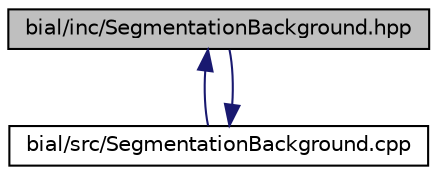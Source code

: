 digraph "bial/inc/SegmentationBackground.hpp"
{
  edge [fontname="Helvetica",fontsize="10",labelfontname="Helvetica",labelfontsize="10"];
  node [fontname="Helvetica",fontsize="10",shape=record];
  Node1 [label="bial/inc/SegmentationBackground.hpp",height=0.2,width=0.4,color="black", fillcolor="grey75", style="filled", fontcolor="black"];
  Node1 -> Node2 [dir="back",color="midnightblue",fontsize="10",style="solid",fontname="Helvetica"];
  Node2 [label="bial/src/SegmentationBackground.cpp",height=0.2,width=0.4,color="black", fillcolor="white", style="filled",URL="$_segmentation_background_8cpp.html"];
  Node2 -> Node1 [dir="back",color="midnightblue",fontsize="10",style="solid",fontname="Helvetica"];
}
